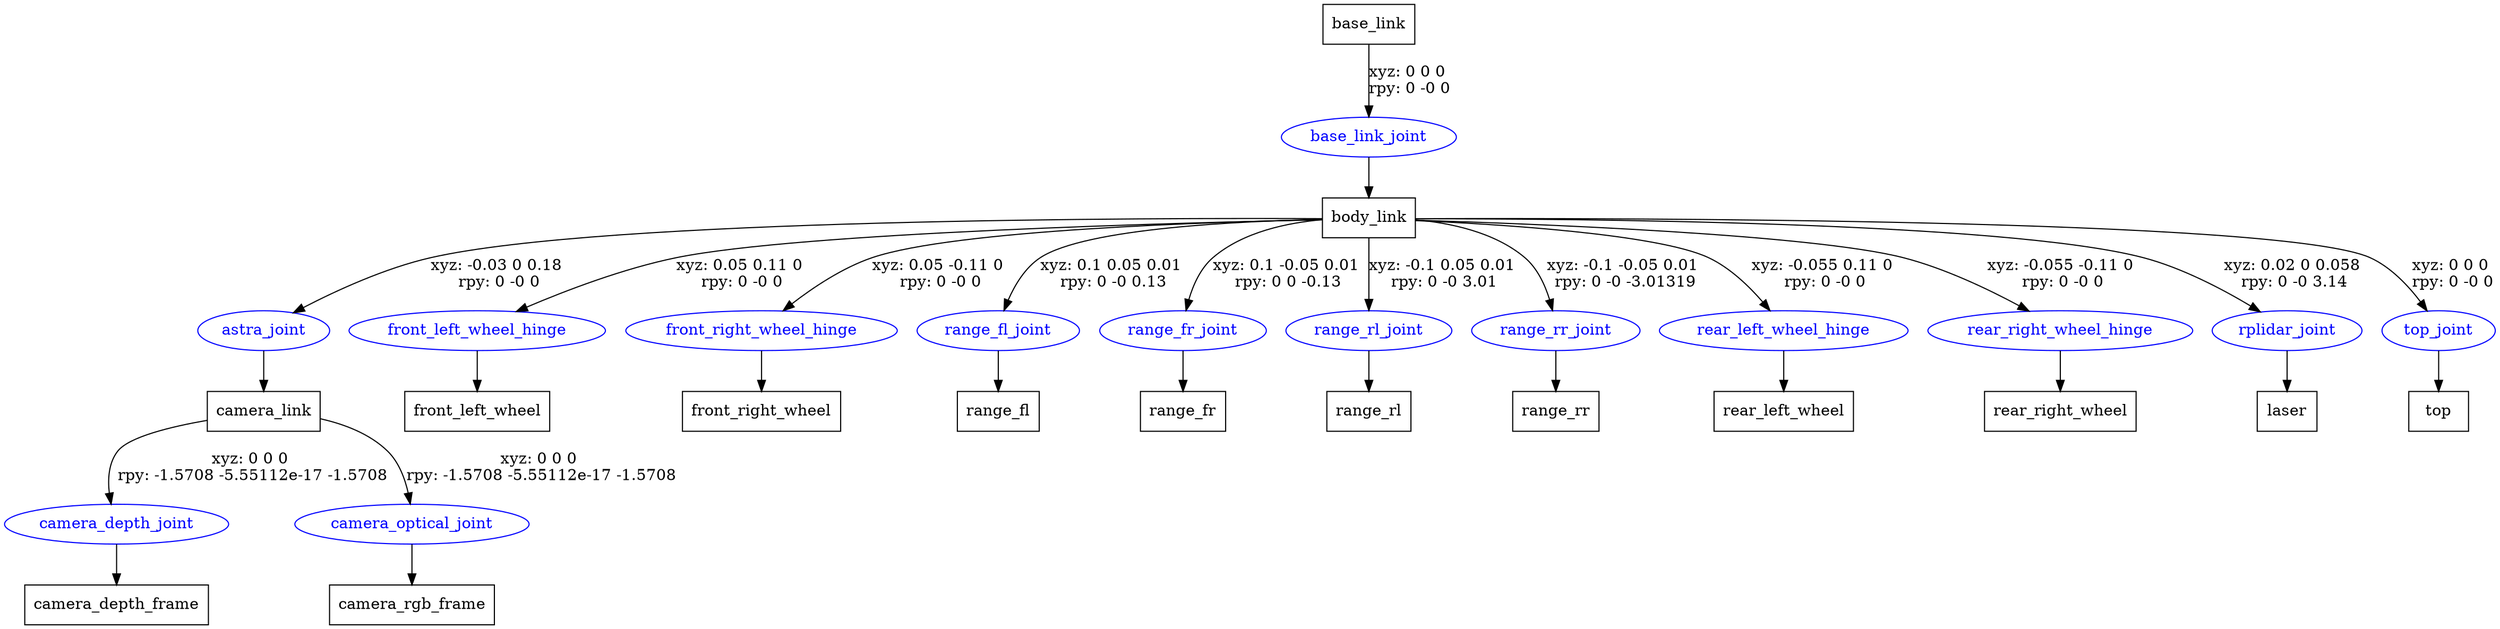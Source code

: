 digraph G {
node [shape=box];
"base_link" [label="base_link"];
"body_link" [label="body_link"];
"camera_link" [label="camera_link"];
"camera_depth_frame" [label="camera_depth_frame"];
"camera_rgb_frame" [label="camera_rgb_frame"];
"front_left_wheel" [label="front_left_wheel"];
"front_right_wheel" [label="front_right_wheel"];
"range_fl" [label="range_fl"];
"range_fr" [label="range_fr"];
"range_rl" [label="range_rl"];
"range_rr" [label="range_rr"];
"rear_left_wheel" [label="rear_left_wheel"];
"rear_right_wheel" [label="rear_right_wheel"];
"laser" [label="laser"];
"top" [label="top"];
node [shape=ellipse, color=blue, fontcolor=blue];
"base_link" -> "base_link_joint" [label="xyz: 0 0 0 \nrpy: 0 -0 0"]
"base_link_joint" -> "body_link"
"body_link" -> "astra_joint" [label="xyz: -0.03 0 0.18 \nrpy: 0 -0 0"]
"astra_joint" -> "camera_link"
"camera_link" -> "camera_depth_joint" [label="xyz: 0 0 0 \nrpy: -1.5708 -5.55112e-17 -1.5708"]
"camera_depth_joint" -> "camera_depth_frame"
"camera_link" -> "camera_optical_joint" [label="xyz: 0 0 0 \nrpy: -1.5708 -5.55112e-17 -1.5708"]
"camera_optical_joint" -> "camera_rgb_frame"
"body_link" -> "front_left_wheel_hinge" [label="xyz: 0.05 0.11 0 \nrpy: 0 -0 0"]
"front_left_wheel_hinge" -> "front_left_wheel"
"body_link" -> "front_right_wheel_hinge" [label="xyz: 0.05 -0.11 0 \nrpy: 0 -0 0"]
"front_right_wheel_hinge" -> "front_right_wheel"
"body_link" -> "range_fl_joint" [label="xyz: 0.1 0.05 0.01 \nrpy: 0 -0 0.13"]
"range_fl_joint" -> "range_fl"
"body_link" -> "range_fr_joint" [label="xyz: 0.1 -0.05 0.01 \nrpy: 0 0 -0.13"]
"range_fr_joint" -> "range_fr"
"body_link" -> "range_rl_joint" [label="xyz: -0.1 0.05 0.01 \nrpy: 0 -0 3.01"]
"range_rl_joint" -> "range_rl"
"body_link" -> "range_rr_joint" [label="xyz: -0.1 -0.05 0.01 \nrpy: 0 -0 -3.01319"]
"range_rr_joint" -> "range_rr"
"body_link" -> "rear_left_wheel_hinge" [label="xyz: -0.055 0.11 0 \nrpy: 0 -0 0"]
"rear_left_wheel_hinge" -> "rear_left_wheel"
"body_link" -> "rear_right_wheel_hinge" [label="xyz: -0.055 -0.11 0 \nrpy: 0 -0 0"]
"rear_right_wheel_hinge" -> "rear_right_wheel"
"body_link" -> "rplidar_joint" [label="xyz: 0.02 0 0.058 \nrpy: 0 -0 3.14"]
"rplidar_joint" -> "laser"
"body_link" -> "top_joint" [label="xyz: 0 0 0 \nrpy: 0 -0 0"]
"top_joint" -> "top"
}
